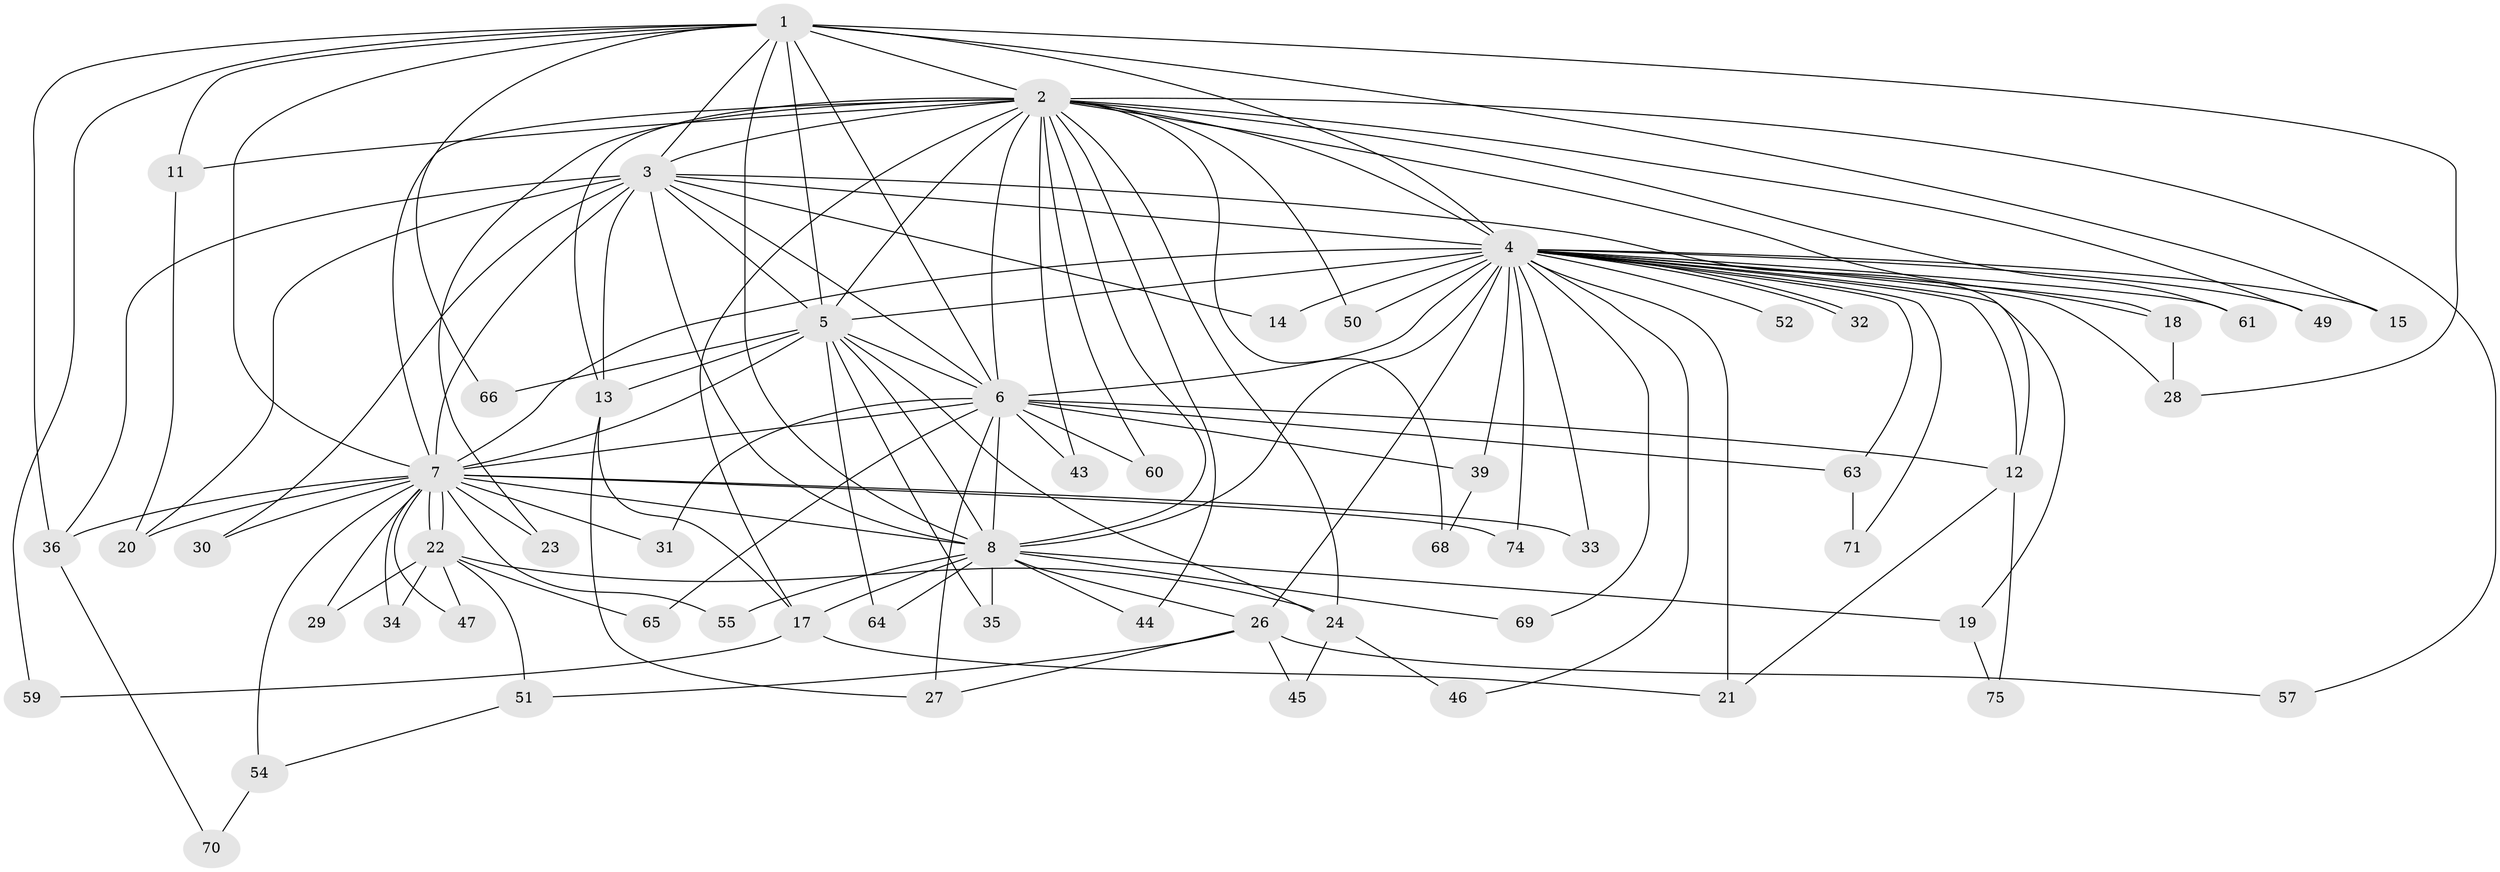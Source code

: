 // original degree distribution, {16: 0.02631578947368421, 23: 0.013157894736842105, 21: 0.013157894736842105, 15: 0.013157894736842105, 19: 0.013157894736842105, 22: 0.02631578947368421, 17: 0.013157894736842105, 12: 0.013157894736842105, 3: 0.21052631578947367, 4: 0.013157894736842105, 5: 0.039473684210526314, 2: 0.5789473684210527, 9: 0.013157894736842105, 7: 0.013157894736842105}
// Generated by graph-tools (version 1.1) at 2025/10/02/27/25 16:10:59]
// undirected, 58 vertices, 136 edges
graph export_dot {
graph [start="1"]
  node [color=gray90,style=filled];
  1 [super="+72"];
  2 [super="+48"];
  3 [super="+40"];
  4 [super="+9"];
  5 [super="+58"];
  6 [super="+16"];
  7 [super="+10"];
  8 [super="+41"];
  11;
  12 [super="+38"];
  13 [super="+67"];
  14;
  15;
  17;
  18;
  19;
  20 [super="+25"];
  21 [super="+62"];
  22 [super="+42"];
  23;
  24 [super="+73"];
  26 [super="+56"];
  27 [super="+37"];
  28 [super="+76"];
  29;
  30;
  31;
  32;
  33;
  34;
  35;
  36 [super="+53"];
  39;
  43;
  44;
  45;
  46;
  47;
  49;
  50;
  51;
  52;
  54;
  55;
  57;
  59;
  60;
  61;
  63;
  64;
  65;
  66;
  68;
  69;
  70;
  71;
  74;
  75;
  1 -- 2;
  1 -- 3;
  1 -- 4 [weight=2];
  1 -- 5;
  1 -- 6 [weight=2];
  1 -- 7 [weight=2];
  1 -- 8;
  1 -- 11;
  1 -- 15;
  1 -- 36;
  1 -- 59;
  1 -- 66;
  1 -- 28;
  2 -- 3;
  2 -- 4 [weight=2];
  2 -- 5;
  2 -- 6;
  2 -- 7 [weight=2];
  2 -- 8;
  2 -- 11;
  2 -- 17;
  2 -- 18;
  2 -- 23;
  2 -- 24;
  2 -- 43 [weight=2];
  2 -- 44;
  2 -- 49;
  2 -- 50;
  2 -- 57;
  2 -- 60;
  2 -- 68;
  2 -- 61;
  2 -- 13;
  3 -- 4 [weight=3];
  3 -- 5;
  3 -- 6;
  3 -- 7 [weight=2];
  3 -- 8;
  3 -- 13;
  3 -- 14;
  3 -- 30;
  3 -- 36;
  3 -- 12;
  3 -- 20;
  4 -- 5 [weight=3];
  4 -- 6 [weight=2];
  4 -- 7 [weight=4];
  4 -- 8 [weight=2];
  4 -- 14;
  4 -- 18;
  4 -- 19;
  4 -- 21;
  4 -- 26 [weight=2];
  4 -- 32;
  4 -- 32;
  4 -- 39;
  4 -- 50;
  4 -- 52 [weight=2];
  4 -- 74;
  4 -- 69;
  4 -- 71;
  4 -- 12;
  4 -- 15;
  4 -- 28;
  4 -- 33;
  4 -- 46;
  4 -- 49;
  4 -- 61;
  4 -- 63;
  5 -- 6;
  5 -- 7 [weight=2];
  5 -- 8;
  5 -- 13;
  5 -- 35;
  5 -- 64;
  5 -- 66;
  5 -- 24;
  6 -- 7 [weight=3];
  6 -- 8;
  6 -- 12;
  6 -- 27;
  6 -- 31;
  6 -- 39;
  6 -- 43;
  6 -- 60;
  6 -- 63;
  6 -- 65;
  7 -- 8 [weight=2];
  7 -- 22 [weight=2];
  7 -- 22;
  7 -- 23;
  7 -- 29;
  7 -- 30;
  7 -- 33;
  7 -- 34;
  7 -- 47;
  7 -- 55;
  7 -- 74;
  7 -- 36;
  7 -- 20;
  7 -- 54;
  7 -- 31;
  8 -- 19;
  8 -- 35;
  8 -- 44;
  8 -- 55;
  8 -- 64;
  8 -- 69;
  8 -- 26;
  8 -- 17;
  11 -- 20;
  12 -- 75;
  12 -- 21;
  13 -- 17;
  13 -- 27;
  17 -- 21;
  17 -- 59;
  18 -- 28;
  19 -- 75;
  22 -- 24;
  22 -- 29;
  22 -- 34;
  22 -- 47;
  22 -- 51;
  22 -- 65;
  24 -- 45;
  24 -- 46;
  26 -- 45;
  26 -- 51;
  26 -- 57;
  26 -- 27;
  36 -- 70;
  39 -- 68;
  51 -- 54;
  54 -- 70;
  63 -- 71;
}
